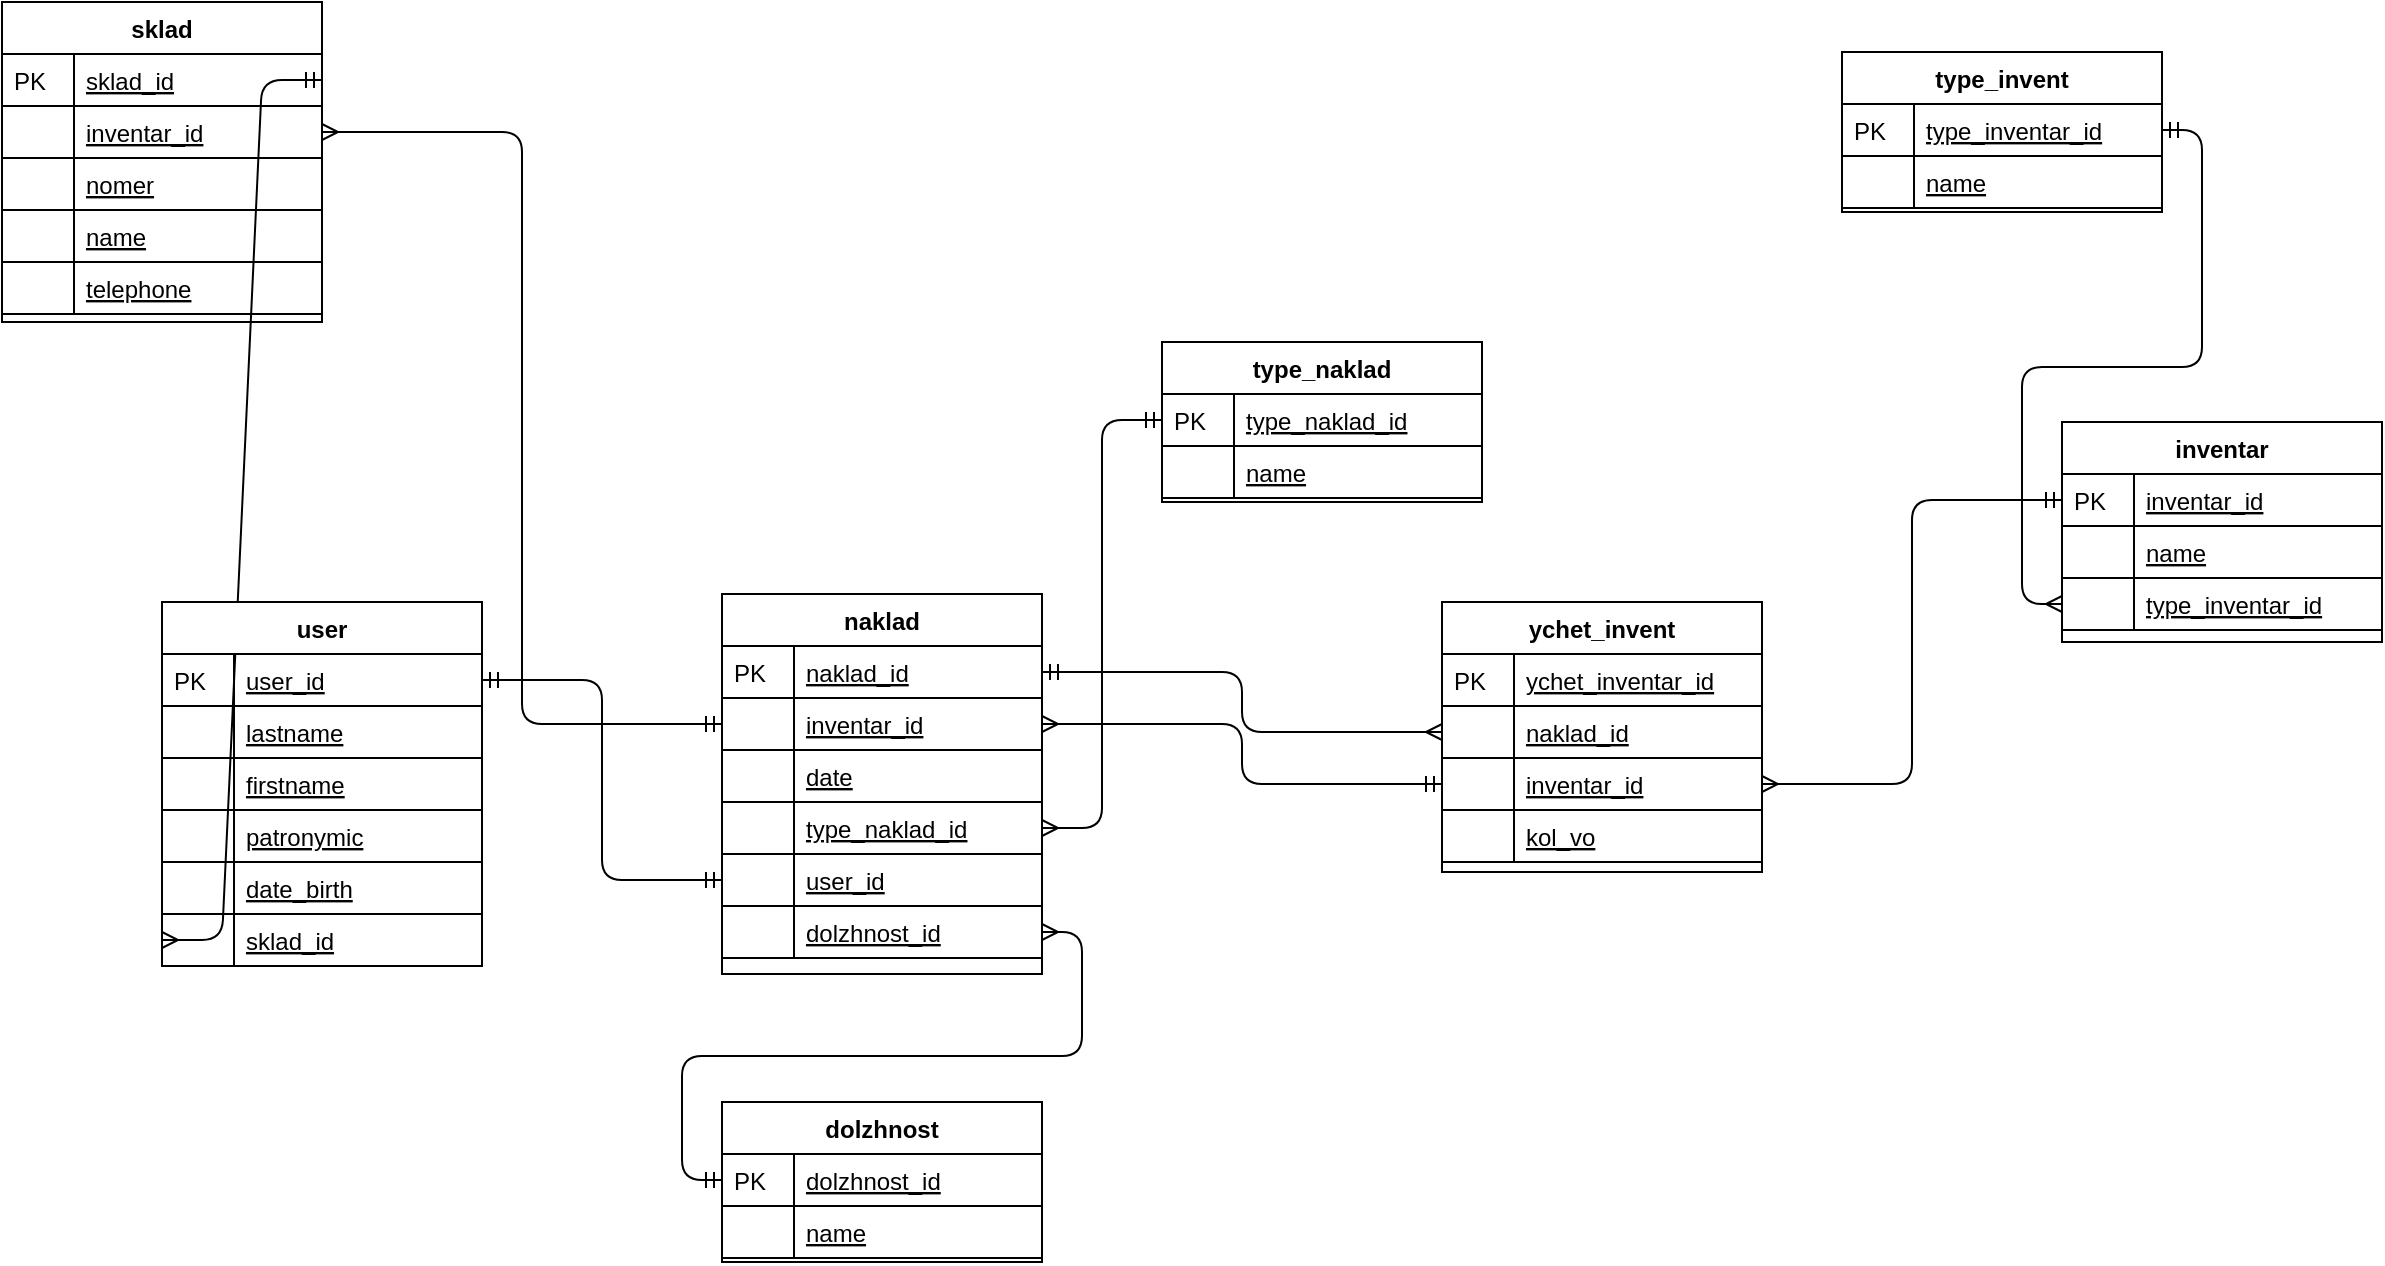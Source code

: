 <mxfile version="13.1.14" type="device"><diagram id="C5RBs43oDa-KdzZeNtuy" name="Page-1"><mxGraphModel dx="1422" dy="764" grid="1" gridSize="10" guides="1" tooltips="1" connect="1" arrows="1" fold="1" page="1" pageScale="1" pageWidth="827" pageHeight="1169" math="0" shadow="0"><root><mxCell id="WIyWlLk6GJQsqaUBKTNV-0"/><mxCell id="WIyWlLk6GJQsqaUBKTNV-1" parent="WIyWlLk6GJQsqaUBKTNV-0"/><mxCell id="49YVZ25wF4_8VZ5tIZLK-187" value="" style="edgeStyle=entityRelationEdgeStyle;fontSize=12;html=1;endArrow=ERmany;startArrow=ERmandOne;exitX=1;exitY=0.5;exitDx=0;exitDy=0;entryX=0;entryY=0.5;entryDx=0;entryDy=0;endFill=0;" edge="1" parent="WIyWlLk6GJQsqaUBKTNV-1" source="49YVZ25wF4_8VZ5tIZLK-17" target="49YVZ25wF4_8VZ5tIZLK-98"><mxGeometry width="100" height="100" relative="1" as="geometry"><mxPoint x="534" y="221" as="sourcePoint"/><mxPoint x="430" y="420" as="targetPoint"/></mxGeometry></mxCell><mxCell id="49YVZ25wF4_8VZ5tIZLK-16" value="sklad" style="swimlane;fontStyle=1;childLayout=stackLayout;horizontal=1;startSize=26;horizontalStack=0;resizeParent=1;resizeLast=0;collapsible=1;marginBottom=0;rounded=0;shadow=0;strokeWidth=1;" vertex="1" parent="WIyWlLk6GJQsqaUBKTNV-1"><mxGeometry x="480" y="150" width="160" height="160" as="geometry"><mxRectangle x="20" y="80" width="160" height="26" as="alternateBounds"/></mxGeometry></mxCell><mxCell id="49YVZ25wF4_8VZ5tIZLK-17" value="sklad_id" style="shape=partialRectangle;top=0;left=0;right=0;bottom=1;align=left;verticalAlign=top;fillColor=none;spacingLeft=40;spacingRight=4;overflow=hidden;rotatable=0;points=[[0,0.5],[1,0.5]];portConstraint=eastwest;dropTarget=0;rounded=0;shadow=0;strokeWidth=1;fontStyle=4" vertex="1" parent="49YVZ25wF4_8VZ5tIZLK-16"><mxGeometry y="26" width="160" height="26" as="geometry"/></mxCell><mxCell id="49YVZ25wF4_8VZ5tIZLK-18" value="PK" style="shape=partialRectangle;top=0;left=0;bottom=0;fillColor=none;align=left;verticalAlign=top;spacingLeft=4;spacingRight=4;overflow=hidden;rotatable=0;points=[];portConstraint=eastwest;part=1;" vertex="1" connectable="0" parent="49YVZ25wF4_8VZ5tIZLK-17"><mxGeometry width="36" height="26" as="geometry"/></mxCell><mxCell id="49YVZ25wF4_8VZ5tIZLK-33" value="inventar_id" style="shape=partialRectangle;top=0;left=0;right=0;bottom=1;align=left;verticalAlign=top;fillColor=none;spacingLeft=40;spacingRight=4;overflow=hidden;rotatable=0;points=[[0,0.5],[1,0.5]];portConstraint=eastwest;dropTarget=0;rounded=0;shadow=0;strokeWidth=1;fontStyle=4" vertex="1" parent="49YVZ25wF4_8VZ5tIZLK-16"><mxGeometry y="52" width="160" height="26" as="geometry"/></mxCell><mxCell id="49YVZ25wF4_8VZ5tIZLK-34" value="" style="shape=partialRectangle;top=0;left=0;bottom=0;fillColor=none;align=left;verticalAlign=top;spacingLeft=4;spacingRight=4;overflow=hidden;rotatable=0;points=[];portConstraint=eastwest;part=1;" vertex="1" connectable="0" parent="49YVZ25wF4_8VZ5tIZLK-33"><mxGeometry width="36" height="26" as="geometry"/></mxCell><mxCell id="49YVZ25wF4_8VZ5tIZLK-35" value="nomer" style="shape=partialRectangle;top=0;left=0;right=0;bottom=1;align=left;verticalAlign=top;fillColor=none;spacingLeft=40;spacingRight=4;overflow=hidden;rotatable=0;points=[[0,0.5],[1,0.5]];portConstraint=eastwest;dropTarget=0;rounded=0;shadow=0;strokeWidth=1;fontStyle=4" vertex="1" parent="49YVZ25wF4_8VZ5tIZLK-16"><mxGeometry y="78" width="160" height="26" as="geometry"/></mxCell><mxCell id="49YVZ25wF4_8VZ5tIZLK-36" value="" style="shape=partialRectangle;top=0;left=0;bottom=0;fillColor=none;align=left;verticalAlign=top;spacingLeft=4;spacingRight=4;overflow=hidden;rotatable=0;points=[];portConstraint=eastwest;part=1;" vertex="1" connectable="0" parent="49YVZ25wF4_8VZ5tIZLK-35"><mxGeometry width="36" height="26" as="geometry"/></mxCell><mxCell id="49YVZ25wF4_8VZ5tIZLK-37" value="name" style="shape=partialRectangle;top=0;left=0;right=0;bottom=1;align=left;verticalAlign=top;fillColor=none;spacingLeft=40;spacingRight=4;overflow=hidden;rotatable=0;points=[[0,0.5],[1,0.5]];portConstraint=eastwest;dropTarget=0;rounded=0;shadow=0;strokeWidth=1;fontStyle=4" vertex="1" parent="49YVZ25wF4_8VZ5tIZLK-16"><mxGeometry y="104" width="160" height="26" as="geometry"/></mxCell><mxCell id="49YVZ25wF4_8VZ5tIZLK-38" value="" style="shape=partialRectangle;top=0;left=0;bottom=0;fillColor=none;align=left;verticalAlign=top;spacingLeft=4;spacingRight=4;overflow=hidden;rotatable=0;points=[];portConstraint=eastwest;part=1;" vertex="1" connectable="0" parent="49YVZ25wF4_8VZ5tIZLK-37"><mxGeometry width="36" height="26" as="geometry"/></mxCell><mxCell id="49YVZ25wF4_8VZ5tIZLK-39" value="telephone" style="shape=partialRectangle;top=0;left=0;right=0;bottom=1;align=left;verticalAlign=top;fillColor=none;spacingLeft=40;spacingRight=4;overflow=hidden;rotatable=0;points=[[0,0.5],[1,0.5]];portConstraint=eastwest;dropTarget=0;rounded=0;shadow=0;strokeWidth=1;fontStyle=4" vertex="1" parent="49YVZ25wF4_8VZ5tIZLK-16"><mxGeometry y="130" width="160" height="26" as="geometry"/></mxCell><mxCell id="49YVZ25wF4_8VZ5tIZLK-40" value="" style="shape=partialRectangle;top=0;left=0;bottom=0;fillColor=none;align=left;verticalAlign=top;spacingLeft=4;spacingRight=4;overflow=hidden;rotatable=0;points=[];portConstraint=eastwest;part=1;" vertex="1" connectable="0" parent="49YVZ25wF4_8VZ5tIZLK-39"><mxGeometry width="36" height="26" as="geometry"/></mxCell><mxCell id="49YVZ25wF4_8VZ5tIZLK-191" style="edgeStyle=orthogonalEdgeStyle;rounded=1;orthogonalLoop=1;jettySize=auto;html=1;exitX=1;exitY=0.5;exitDx=0;exitDy=0;entryX=0;entryY=0.5;entryDx=0;entryDy=0;startArrow=ERmandOne;startFill=0;endArrow=ERmany;endFill=0;" edge="1" parent="WIyWlLk6GJQsqaUBKTNV-1" source="49YVZ25wF4_8VZ5tIZLK-174" target="49YVZ25wF4_8VZ5tIZLK-50"><mxGeometry relative="1" as="geometry"/></mxCell><mxCell id="49YVZ25wF4_8VZ5tIZLK-126" value="naklad" style="swimlane;fontStyle=1;childLayout=stackLayout;horizontal=1;startSize=26;horizontalStack=0;resizeParent=1;resizeLast=0;collapsible=1;marginBottom=0;rounded=0;shadow=0;strokeWidth=1;" vertex="1" parent="WIyWlLk6GJQsqaUBKTNV-1"><mxGeometry x="840" y="446" width="160" height="190" as="geometry"><mxRectangle x="20" y="80" width="160" height="26" as="alternateBounds"/></mxGeometry></mxCell><mxCell id="49YVZ25wF4_8VZ5tIZLK-127" value="naklad_id" style="shape=partialRectangle;top=0;left=0;right=0;bottom=1;align=left;verticalAlign=top;fillColor=none;spacingLeft=40;spacingRight=4;overflow=hidden;rotatable=0;points=[[0,0.5],[1,0.5]];portConstraint=eastwest;dropTarget=0;rounded=0;shadow=0;strokeWidth=1;fontStyle=4" vertex="1" parent="49YVZ25wF4_8VZ5tIZLK-126"><mxGeometry y="26" width="160" height="26" as="geometry"/></mxCell><mxCell id="49YVZ25wF4_8VZ5tIZLK-128" value="PK" style="shape=partialRectangle;top=0;left=0;bottom=0;fillColor=none;align=left;verticalAlign=top;spacingLeft=4;spacingRight=4;overflow=hidden;rotatable=0;points=[];portConstraint=eastwest;part=1;" vertex="1" connectable="0" parent="49YVZ25wF4_8VZ5tIZLK-127"><mxGeometry width="36" height="26" as="geometry"/></mxCell><mxCell id="49YVZ25wF4_8VZ5tIZLK-129" value="inventar_id" style="shape=partialRectangle;top=0;left=0;right=0;bottom=1;align=left;verticalAlign=top;fillColor=none;spacingLeft=40;spacingRight=4;overflow=hidden;rotatable=0;points=[[0,0.5],[1,0.5]];portConstraint=eastwest;dropTarget=0;rounded=0;shadow=0;strokeWidth=1;fontStyle=4" vertex="1" parent="49YVZ25wF4_8VZ5tIZLK-126"><mxGeometry y="52" width="160" height="26" as="geometry"/></mxCell><mxCell id="49YVZ25wF4_8VZ5tIZLK-130" value="" style="shape=partialRectangle;top=0;left=0;bottom=0;fillColor=none;align=left;verticalAlign=top;spacingLeft=4;spacingRight=4;overflow=hidden;rotatable=0;points=[];portConstraint=eastwest;part=1;" vertex="1" connectable="0" parent="49YVZ25wF4_8VZ5tIZLK-129"><mxGeometry width="36" height="26" as="geometry"/></mxCell><mxCell id="49YVZ25wF4_8VZ5tIZLK-131" value="date" style="shape=partialRectangle;top=0;left=0;right=0;bottom=1;align=left;verticalAlign=top;fillColor=none;spacingLeft=40;spacingRight=4;overflow=hidden;rotatable=0;points=[[0,0.5],[1,0.5]];portConstraint=eastwest;dropTarget=0;rounded=0;shadow=0;strokeWidth=1;fontStyle=4" vertex="1" parent="49YVZ25wF4_8VZ5tIZLK-126"><mxGeometry y="78" width="160" height="26" as="geometry"/></mxCell><mxCell id="49YVZ25wF4_8VZ5tIZLK-132" value="" style="shape=partialRectangle;top=0;left=0;bottom=0;fillColor=none;align=left;verticalAlign=top;spacingLeft=4;spacingRight=4;overflow=hidden;rotatable=0;points=[];portConstraint=eastwest;part=1;" vertex="1" connectable="0" parent="49YVZ25wF4_8VZ5tIZLK-131"><mxGeometry width="36" height="26" as="geometry"/></mxCell><mxCell id="49YVZ25wF4_8VZ5tIZLK-133" value="type_naklad_id" style="shape=partialRectangle;top=0;left=0;right=0;bottom=1;align=left;verticalAlign=top;fillColor=none;spacingLeft=40;spacingRight=4;overflow=hidden;rotatable=0;points=[[0,0.5],[1,0.5]];portConstraint=eastwest;dropTarget=0;rounded=0;shadow=0;strokeWidth=1;fontStyle=4" vertex="1" parent="49YVZ25wF4_8VZ5tIZLK-126"><mxGeometry y="104" width="160" height="26" as="geometry"/></mxCell><mxCell id="49YVZ25wF4_8VZ5tIZLK-134" value="" style="shape=partialRectangle;top=0;left=0;bottom=0;fillColor=none;align=left;verticalAlign=top;spacingLeft=4;spacingRight=4;overflow=hidden;rotatable=0;points=[];portConstraint=eastwest;part=1;" vertex="1" connectable="0" parent="49YVZ25wF4_8VZ5tIZLK-133"><mxGeometry width="36" height="26" as="geometry"/></mxCell><mxCell id="49YVZ25wF4_8VZ5tIZLK-135" value="user_id" style="shape=partialRectangle;top=0;left=0;right=0;bottom=1;align=left;verticalAlign=top;fillColor=none;spacingLeft=40;spacingRight=4;overflow=hidden;rotatable=0;points=[[0,0.5],[1,0.5]];portConstraint=eastwest;dropTarget=0;rounded=0;shadow=0;strokeWidth=1;fontStyle=4" vertex="1" parent="49YVZ25wF4_8VZ5tIZLK-126"><mxGeometry y="130" width="160" height="26" as="geometry"/></mxCell><mxCell id="49YVZ25wF4_8VZ5tIZLK-136" value="" style="shape=partialRectangle;top=0;left=0;bottom=0;fillColor=none;align=left;verticalAlign=top;spacingLeft=4;spacingRight=4;overflow=hidden;rotatable=0;points=[];portConstraint=eastwest;part=1;" vertex="1" connectable="0" parent="49YVZ25wF4_8VZ5tIZLK-135"><mxGeometry width="36" height="26" as="geometry"/></mxCell><mxCell id="49YVZ25wF4_8VZ5tIZLK-137" value="dolzhnost_id" style="shape=partialRectangle;top=0;left=0;right=0;bottom=1;align=left;verticalAlign=top;fillColor=none;spacingLeft=40;spacingRight=4;overflow=hidden;rotatable=0;points=[[0,0.5],[1,0.5]];portConstraint=eastwest;dropTarget=0;rounded=0;shadow=0;strokeWidth=1;fontStyle=4" vertex="1" parent="49YVZ25wF4_8VZ5tIZLK-126"><mxGeometry y="156" width="160" height="26" as="geometry"/></mxCell><mxCell id="49YVZ25wF4_8VZ5tIZLK-138" value="" style="shape=partialRectangle;top=0;left=0;bottom=0;fillColor=none;align=left;verticalAlign=top;spacingLeft=4;spacingRight=4;overflow=hidden;rotatable=0;points=[];portConstraint=eastwest;part=1;" vertex="1" connectable="0" parent="49YVZ25wF4_8VZ5tIZLK-137"><mxGeometry width="36" height="26" as="geometry"/></mxCell><mxCell id="49YVZ25wF4_8VZ5tIZLK-192" style="edgeStyle=orthogonalEdgeStyle;rounded=1;orthogonalLoop=1;jettySize=auto;html=1;exitX=1;exitY=0.5;exitDx=0;exitDy=0;entryX=0;entryY=0.5;entryDx=0;entryDy=0;startArrow=ERmandOne;startFill=0;endArrow=ERmandOne;endFill=0;" edge="1" parent="WIyWlLk6GJQsqaUBKTNV-1" source="49YVZ25wF4_8VZ5tIZLK-87" target="49YVZ25wF4_8VZ5tIZLK-135"><mxGeometry relative="1" as="geometry"/></mxCell><mxCell id="49YVZ25wF4_8VZ5tIZLK-194" style="edgeStyle=orthogonalEdgeStyle;rounded=1;orthogonalLoop=1;jettySize=auto;html=1;exitX=1;exitY=0.5;exitDx=0;exitDy=0;entryX=0;entryY=0.5;entryDx=0;entryDy=0;startArrow=ERmany;startFill=0;endArrow=ERmandOne;endFill=0;" edge="1" parent="WIyWlLk6GJQsqaUBKTNV-1" source="49YVZ25wF4_8VZ5tIZLK-133" target="49YVZ25wF4_8VZ5tIZLK-103"><mxGeometry relative="1" as="geometry"/></mxCell><mxCell id="49YVZ25wF4_8VZ5tIZLK-102" value="type_naklad" style="swimlane;fontStyle=1;childLayout=stackLayout;horizontal=1;startSize=26;horizontalStack=0;resizeParent=1;resizeLast=0;collapsible=1;marginBottom=0;rounded=0;shadow=0;strokeWidth=1;" vertex="1" parent="WIyWlLk6GJQsqaUBKTNV-1"><mxGeometry x="1060" y="320" width="160" height="80" as="geometry"><mxRectangle x="20" y="80" width="160" height="26" as="alternateBounds"/></mxGeometry></mxCell><mxCell id="49YVZ25wF4_8VZ5tIZLK-103" value="type_naklad_id" style="shape=partialRectangle;top=0;left=0;right=0;bottom=1;align=left;verticalAlign=top;fillColor=none;spacingLeft=40;spacingRight=4;overflow=hidden;rotatable=0;points=[[0,0.5],[1,0.5]];portConstraint=eastwest;dropTarget=0;rounded=0;shadow=0;strokeWidth=1;fontStyle=4" vertex="1" parent="49YVZ25wF4_8VZ5tIZLK-102"><mxGeometry y="26" width="160" height="26" as="geometry"/></mxCell><mxCell id="49YVZ25wF4_8VZ5tIZLK-104" value="PK" style="shape=partialRectangle;top=0;left=0;bottom=0;fillColor=none;align=left;verticalAlign=top;spacingLeft=4;spacingRight=4;overflow=hidden;rotatable=0;points=[];portConstraint=eastwest;part=1;" vertex="1" connectable="0" parent="49YVZ25wF4_8VZ5tIZLK-103"><mxGeometry width="36" height="26" as="geometry"/></mxCell><mxCell id="49YVZ25wF4_8VZ5tIZLK-105" value="name" style="shape=partialRectangle;top=0;left=0;right=0;bottom=1;align=left;verticalAlign=top;fillColor=none;spacingLeft=40;spacingRight=4;overflow=hidden;rotatable=0;points=[[0,0.5],[1,0.5]];portConstraint=eastwest;dropTarget=0;rounded=0;shadow=0;strokeWidth=1;fontStyle=4" vertex="1" parent="49YVZ25wF4_8VZ5tIZLK-102"><mxGeometry y="52" width="160" height="26" as="geometry"/></mxCell><mxCell id="49YVZ25wF4_8VZ5tIZLK-106" value="" style="shape=partialRectangle;top=0;left=0;bottom=0;fillColor=none;align=left;verticalAlign=top;spacingLeft=4;spacingRight=4;overflow=hidden;rotatable=0;points=[];portConstraint=eastwest;part=1;" vertex="1" connectable="0" parent="49YVZ25wF4_8VZ5tIZLK-105"><mxGeometry width="36" height="26" as="geometry"/></mxCell><mxCell id="49YVZ25wF4_8VZ5tIZLK-56" value="dolzhnost" style="swimlane;fontStyle=1;childLayout=stackLayout;horizontal=1;startSize=26;horizontalStack=0;resizeParent=1;resizeLast=0;collapsible=1;marginBottom=0;rounded=0;shadow=0;strokeWidth=1;" vertex="1" parent="WIyWlLk6GJQsqaUBKTNV-1"><mxGeometry x="840" y="700" width="160" height="80" as="geometry"><mxRectangle x="20" y="80" width="160" height="26" as="alternateBounds"/></mxGeometry></mxCell><mxCell id="49YVZ25wF4_8VZ5tIZLK-57" value="dolzhnost_id" style="shape=partialRectangle;top=0;left=0;right=0;bottom=1;align=left;verticalAlign=top;fillColor=none;spacingLeft=40;spacingRight=4;overflow=hidden;rotatable=0;points=[[0,0.5],[1,0.5]];portConstraint=eastwest;dropTarget=0;rounded=0;shadow=0;strokeWidth=1;fontStyle=4" vertex="1" parent="49YVZ25wF4_8VZ5tIZLK-56"><mxGeometry y="26" width="160" height="26" as="geometry"/></mxCell><mxCell id="49YVZ25wF4_8VZ5tIZLK-58" value="PK" style="shape=partialRectangle;top=0;left=0;bottom=0;fillColor=none;align=left;verticalAlign=top;spacingLeft=4;spacingRight=4;overflow=hidden;rotatable=0;points=[];portConstraint=eastwest;part=1;" vertex="1" connectable="0" parent="49YVZ25wF4_8VZ5tIZLK-57"><mxGeometry width="36" height="26" as="geometry"/></mxCell><mxCell id="49YVZ25wF4_8VZ5tIZLK-59" value="name" style="shape=partialRectangle;top=0;left=0;right=0;bottom=1;align=left;verticalAlign=top;fillColor=none;spacingLeft=40;spacingRight=4;overflow=hidden;rotatable=0;points=[[0,0.5],[1,0.5]];portConstraint=eastwest;dropTarget=0;rounded=0;shadow=0;strokeWidth=1;fontStyle=4" vertex="1" parent="49YVZ25wF4_8VZ5tIZLK-56"><mxGeometry y="52" width="160" height="26" as="geometry"/></mxCell><mxCell id="49YVZ25wF4_8VZ5tIZLK-60" value="" style="shape=partialRectangle;top=0;left=0;bottom=0;fillColor=none;align=left;verticalAlign=top;spacingLeft=4;spacingRight=4;overflow=hidden;rotatable=0;points=[];portConstraint=eastwest;part=1;" vertex="1" connectable="0" parent="49YVZ25wF4_8VZ5tIZLK-59"><mxGeometry width="36" height="26" as="geometry"/></mxCell><mxCell id="49YVZ25wF4_8VZ5tIZLK-197" style="edgeStyle=orthogonalEdgeStyle;rounded=1;orthogonalLoop=1;jettySize=auto;html=1;exitX=0;exitY=0.5;exitDx=0;exitDy=0;entryX=1;entryY=0.5;entryDx=0;entryDy=0;startArrow=ERmandOne;startFill=0;endArrow=ERmany;endFill=0;" edge="1" parent="WIyWlLk6GJQsqaUBKTNV-1" source="49YVZ25wF4_8VZ5tIZLK-57" target="49YVZ25wF4_8VZ5tIZLK-137"><mxGeometry relative="1" as="geometry"/></mxCell><mxCell id="49YVZ25wF4_8VZ5tIZLK-161" value="ychet_invent" style="swimlane;fontStyle=1;childLayout=stackLayout;horizontal=1;startSize=26;horizontalStack=0;resizeParent=1;resizeLast=0;collapsible=1;marginBottom=0;rounded=0;shadow=0;strokeWidth=1;" vertex="1" parent="WIyWlLk6GJQsqaUBKTNV-1"><mxGeometry x="1200" y="450" width="160" height="135" as="geometry"><mxRectangle x="20" y="80" width="160" height="26" as="alternateBounds"/></mxGeometry></mxCell><mxCell id="49YVZ25wF4_8VZ5tIZLK-162" value="ychet_inventar_id" style="shape=partialRectangle;top=0;left=0;right=0;bottom=1;align=left;verticalAlign=top;fillColor=none;spacingLeft=40;spacingRight=4;overflow=hidden;rotatable=0;points=[[0,0.5],[1,0.5]];portConstraint=eastwest;dropTarget=0;rounded=0;shadow=0;strokeWidth=1;fontStyle=4" vertex="1" parent="49YVZ25wF4_8VZ5tIZLK-161"><mxGeometry y="26" width="160" height="26" as="geometry"/></mxCell><mxCell id="49YVZ25wF4_8VZ5tIZLK-163" value="PK" style="shape=partialRectangle;top=0;left=0;bottom=0;fillColor=none;align=left;verticalAlign=top;spacingLeft=4;spacingRight=4;overflow=hidden;rotatable=0;points=[];portConstraint=eastwest;part=1;" vertex="1" connectable="0" parent="49YVZ25wF4_8VZ5tIZLK-162"><mxGeometry width="36" height="26" as="geometry"/></mxCell><mxCell id="49YVZ25wF4_8VZ5tIZLK-164" value="naklad_id" style="shape=partialRectangle;top=0;left=0;right=0;bottom=1;align=left;verticalAlign=top;fillColor=none;spacingLeft=40;spacingRight=4;overflow=hidden;rotatable=0;points=[[0,0.5],[1,0.5]];portConstraint=eastwest;dropTarget=0;rounded=0;shadow=0;strokeWidth=1;fontStyle=4" vertex="1" parent="49YVZ25wF4_8VZ5tIZLK-161"><mxGeometry y="52" width="160" height="26" as="geometry"/></mxCell><mxCell id="49YVZ25wF4_8VZ5tIZLK-165" value="" style="shape=partialRectangle;top=0;left=0;bottom=0;fillColor=none;align=left;verticalAlign=top;spacingLeft=4;spacingRight=4;overflow=hidden;rotatable=0;points=[];portConstraint=eastwest;part=1;" vertex="1" connectable="0" parent="49YVZ25wF4_8VZ5tIZLK-164"><mxGeometry width="36" height="26" as="geometry"/></mxCell><mxCell id="49YVZ25wF4_8VZ5tIZLK-166" value="inventar_id" style="shape=partialRectangle;top=0;left=0;right=0;bottom=1;align=left;verticalAlign=top;fillColor=none;spacingLeft=40;spacingRight=4;overflow=hidden;rotatable=0;points=[[0,0.5],[1,0.5]];portConstraint=eastwest;dropTarget=0;rounded=0;shadow=0;strokeWidth=1;fontStyle=4" vertex="1" parent="49YVZ25wF4_8VZ5tIZLK-161"><mxGeometry y="78" width="160" height="26" as="geometry"/></mxCell><mxCell id="49YVZ25wF4_8VZ5tIZLK-167" value="" style="shape=partialRectangle;top=0;left=0;bottom=0;fillColor=none;align=left;verticalAlign=top;spacingLeft=4;spacingRight=4;overflow=hidden;rotatable=0;points=[];portConstraint=eastwest;part=1;" vertex="1" connectable="0" parent="49YVZ25wF4_8VZ5tIZLK-166"><mxGeometry width="36" height="26" as="geometry"/></mxCell><mxCell id="49YVZ25wF4_8VZ5tIZLK-168" value="kol_vo" style="shape=partialRectangle;top=0;left=0;right=0;bottom=1;align=left;verticalAlign=top;fillColor=none;spacingLeft=40;spacingRight=4;overflow=hidden;rotatable=0;points=[[0,0.5],[1,0.5]];portConstraint=eastwest;dropTarget=0;rounded=0;shadow=0;strokeWidth=1;fontStyle=4" vertex="1" parent="49YVZ25wF4_8VZ5tIZLK-161"><mxGeometry y="104" width="160" height="26" as="geometry"/></mxCell><mxCell id="49YVZ25wF4_8VZ5tIZLK-169" value="" style="shape=partialRectangle;top=0;left=0;bottom=0;fillColor=none;align=left;verticalAlign=top;spacingLeft=4;spacingRight=4;overflow=hidden;rotatable=0;points=[];portConstraint=eastwest;part=1;" vertex="1" connectable="0" parent="49YVZ25wF4_8VZ5tIZLK-168"><mxGeometry width="36" height="26" as="geometry"/></mxCell><mxCell id="49YVZ25wF4_8VZ5tIZLK-199" style="edgeStyle=orthogonalEdgeStyle;rounded=1;orthogonalLoop=1;jettySize=auto;html=1;exitX=1;exitY=0.5;exitDx=0;exitDy=0;entryX=0;entryY=0.5;entryDx=0;entryDy=0;startArrow=ERmandOne;startFill=0;endArrow=ERmany;endFill=0;" edge="1" parent="WIyWlLk6GJQsqaUBKTNV-1" source="49YVZ25wF4_8VZ5tIZLK-127" target="49YVZ25wF4_8VZ5tIZLK-164"><mxGeometry relative="1" as="geometry"/></mxCell><mxCell id="49YVZ25wF4_8VZ5tIZLK-45" value="inventar" style="swimlane;fontStyle=1;childLayout=stackLayout;horizontal=1;startSize=26;horizontalStack=0;resizeParent=1;resizeLast=0;collapsible=1;marginBottom=0;rounded=0;shadow=0;strokeWidth=1;" vertex="1" parent="WIyWlLk6GJQsqaUBKTNV-1"><mxGeometry x="1510" y="360" width="160" height="110" as="geometry"><mxRectangle x="20" y="80" width="160" height="26" as="alternateBounds"/></mxGeometry></mxCell><mxCell id="49YVZ25wF4_8VZ5tIZLK-46" value="inventar_id" style="shape=partialRectangle;top=0;left=0;right=0;bottom=1;align=left;verticalAlign=top;fillColor=none;spacingLeft=40;spacingRight=4;overflow=hidden;rotatable=0;points=[[0,0.5],[1,0.5]];portConstraint=eastwest;dropTarget=0;rounded=0;shadow=0;strokeWidth=1;fontStyle=4" vertex="1" parent="49YVZ25wF4_8VZ5tIZLK-45"><mxGeometry y="26" width="160" height="26" as="geometry"/></mxCell><mxCell id="49YVZ25wF4_8VZ5tIZLK-47" value="PK" style="shape=partialRectangle;top=0;left=0;bottom=0;fillColor=none;align=left;verticalAlign=top;spacingLeft=4;spacingRight=4;overflow=hidden;rotatable=0;points=[];portConstraint=eastwest;part=1;" vertex="1" connectable="0" parent="49YVZ25wF4_8VZ5tIZLK-46"><mxGeometry width="36" height="26" as="geometry"/></mxCell><mxCell id="49YVZ25wF4_8VZ5tIZLK-48" value="name" style="shape=partialRectangle;top=0;left=0;right=0;bottom=1;align=left;verticalAlign=top;fillColor=none;spacingLeft=40;spacingRight=4;overflow=hidden;rotatable=0;points=[[0,0.5],[1,0.5]];portConstraint=eastwest;dropTarget=0;rounded=0;shadow=0;strokeWidth=1;fontStyle=4" vertex="1" parent="49YVZ25wF4_8VZ5tIZLK-45"><mxGeometry y="52" width="160" height="26" as="geometry"/></mxCell><mxCell id="49YVZ25wF4_8VZ5tIZLK-49" value="" style="shape=partialRectangle;top=0;left=0;bottom=0;fillColor=none;align=left;verticalAlign=top;spacingLeft=4;spacingRight=4;overflow=hidden;rotatable=0;points=[];portConstraint=eastwest;part=1;" vertex="1" connectable="0" parent="49YVZ25wF4_8VZ5tIZLK-48"><mxGeometry width="36" height="26" as="geometry"/></mxCell><mxCell id="49YVZ25wF4_8VZ5tIZLK-50" value="type_inventar_id" style="shape=partialRectangle;top=0;left=0;right=0;bottom=1;align=left;verticalAlign=top;fillColor=none;spacingLeft=40;spacingRight=4;overflow=hidden;rotatable=0;points=[[0,0.5],[1,0.5]];portConstraint=eastwest;dropTarget=0;rounded=0;shadow=0;strokeWidth=1;fontStyle=4" vertex="1" parent="49YVZ25wF4_8VZ5tIZLK-45"><mxGeometry y="78" width="160" height="26" as="geometry"/></mxCell><mxCell id="49YVZ25wF4_8VZ5tIZLK-51" value="" style="shape=partialRectangle;top=0;left=0;bottom=0;fillColor=none;align=left;verticalAlign=top;spacingLeft=4;spacingRight=4;overflow=hidden;rotatable=0;points=[];portConstraint=eastwest;part=1;" vertex="1" connectable="0" parent="49YVZ25wF4_8VZ5tIZLK-50"><mxGeometry width="36" height="26" as="geometry"/></mxCell><mxCell id="49YVZ25wF4_8VZ5tIZLK-173" value="type_invent" style="swimlane;fontStyle=1;childLayout=stackLayout;horizontal=1;startSize=26;horizontalStack=0;resizeParent=1;resizeLast=0;collapsible=1;marginBottom=0;rounded=0;shadow=0;strokeWidth=1;" vertex="1" parent="WIyWlLk6GJQsqaUBKTNV-1"><mxGeometry x="1400" y="175" width="160" height="80" as="geometry"><mxRectangle x="20" y="80" width="160" height="26" as="alternateBounds"/></mxGeometry></mxCell><mxCell id="49YVZ25wF4_8VZ5tIZLK-174" value="type_inventar_id" style="shape=partialRectangle;top=0;left=0;right=0;bottom=1;align=left;verticalAlign=top;fillColor=none;spacingLeft=40;spacingRight=4;overflow=hidden;rotatable=0;points=[[0,0.5],[1,0.5]];portConstraint=eastwest;dropTarget=0;rounded=0;shadow=0;strokeWidth=1;fontStyle=4" vertex="1" parent="49YVZ25wF4_8VZ5tIZLK-173"><mxGeometry y="26" width="160" height="26" as="geometry"/></mxCell><mxCell id="49YVZ25wF4_8VZ5tIZLK-175" value="PK" style="shape=partialRectangle;top=0;left=0;bottom=0;fillColor=none;align=left;verticalAlign=top;spacingLeft=4;spacingRight=4;overflow=hidden;rotatable=0;points=[];portConstraint=eastwest;part=1;" vertex="1" connectable="0" parent="49YVZ25wF4_8VZ5tIZLK-174"><mxGeometry width="36" height="26" as="geometry"/></mxCell><mxCell id="49YVZ25wF4_8VZ5tIZLK-176" value="name" style="shape=partialRectangle;top=0;left=0;right=0;bottom=1;align=left;verticalAlign=top;fillColor=none;spacingLeft=40;spacingRight=4;overflow=hidden;rotatable=0;points=[[0,0.5],[1,0.5]];portConstraint=eastwest;dropTarget=0;rounded=0;shadow=0;strokeWidth=1;fontStyle=4" vertex="1" parent="49YVZ25wF4_8VZ5tIZLK-173"><mxGeometry y="52" width="160" height="26" as="geometry"/></mxCell><mxCell id="49YVZ25wF4_8VZ5tIZLK-177" value="" style="shape=partialRectangle;top=0;left=0;bottom=0;fillColor=none;align=left;verticalAlign=top;spacingLeft=4;spacingRight=4;overflow=hidden;rotatable=0;points=[];portConstraint=eastwest;part=1;" vertex="1" connectable="0" parent="49YVZ25wF4_8VZ5tIZLK-176"><mxGeometry width="36" height="26" as="geometry"/></mxCell><mxCell id="49YVZ25wF4_8VZ5tIZLK-202" style="edgeStyle=orthogonalEdgeStyle;rounded=1;orthogonalLoop=1;jettySize=auto;html=1;exitX=0;exitY=0.5;exitDx=0;exitDy=0;entryX=1;entryY=0.5;entryDx=0;entryDy=0;startArrow=ERmandOne;startFill=0;endArrow=ERmany;endFill=0;" edge="1" parent="WIyWlLk6GJQsqaUBKTNV-1" source="49YVZ25wF4_8VZ5tIZLK-166" target="49YVZ25wF4_8VZ5tIZLK-129"><mxGeometry relative="1" as="geometry"/></mxCell><mxCell id="49YVZ25wF4_8VZ5tIZLK-205" style="edgeStyle=orthogonalEdgeStyle;rounded=1;orthogonalLoop=1;jettySize=auto;html=1;exitX=0;exitY=0.5;exitDx=0;exitDy=0;entryX=1;entryY=0.5;entryDx=0;entryDy=0;startArrow=ERmandOne;startFill=0;endArrow=ERmany;endFill=0;" edge="1" parent="WIyWlLk6GJQsqaUBKTNV-1" source="49YVZ25wF4_8VZ5tIZLK-46" target="49YVZ25wF4_8VZ5tIZLK-166"><mxGeometry relative="1" as="geometry"/></mxCell><mxCell id="49YVZ25wF4_8VZ5tIZLK-86" value="user" style="swimlane;fontStyle=1;childLayout=stackLayout;horizontal=1;startSize=26;horizontalStack=0;resizeParent=1;resizeLast=0;collapsible=1;marginBottom=0;rounded=0;shadow=0;strokeWidth=1;" vertex="1" parent="WIyWlLk6GJQsqaUBKTNV-1"><mxGeometry x="560" y="450" width="160" height="182" as="geometry"><mxRectangle x="20" y="80" width="160" height="26" as="alternateBounds"/></mxGeometry></mxCell><mxCell id="49YVZ25wF4_8VZ5tIZLK-87" value="user_id" style="shape=partialRectangle;top=0;left=0;right=0;bottom=1;align=left;verticalAlign=top;fillColor=none;spacingLeft=40;spacingRight=4;overflow=hidden;rotatable=0;points=[[0,0.5],[1,0.5]];portConstraint=eastwest;dropTarget=0;rounded=0;shadow=0;strokeWidth=1;fontStyle=4" vertex="1" parent="49YVZ25wF4_8VZ5tIZLK-86"><mxGeometry y="26" width="160" height="26" as="geometry"/></mxCell><mxCell id="49YVZ25wF4_8VZ5tIZLK-88" value="PK" style="shape=partialRectangle;top=0;left=0;bottom=0;fillColor=none;align=left;verticalAlign=top;spacingLeft=4;spacingRight=4;overflow=hidden;rotatable=0;points=[];portConstraint=eastwest;part=1;" vertex="1" connectable="0" parent="49YVZ25wF4_8VZ5tIZLK-87"><mxGeometry width="36" height="26" as="geometry"/></mxCell><mxCell id="49YVZ25wF4_8VZ5tIZLK-89" value="lastname" style="shape=partialRectangle;top=0;left=0;right=0;bottom=1;align=left;verticalAlign=top;fillColor=none;spacingLeft=40;spacingRight=4;overflow=hidden;rotatable=0;points=[[0,0.5],[1,0.5]];portConstraint=eastwest;dropTarget=0;rounded=0;shadow=0;strokeWidth=1;fontStyle=4" vertex="1" parent="49YVZ25wF4_8VZ5tIZLK-86"><mxGeometry y="52" width="160" height="26" as="geometry"/></mxCell><mxCell id="49YVZ25wF4_8VZ5tIZLK-90" value="" style="shape=partialRectangle;top=0;left=0;bottom=0;fillColor=none;align=left;verticalAlign=top;spacingLeft=4;spacingRight=4;overflow=hidden;rotatable=0;points=[];portConstraint=eastwest;part=1;" vertex="1" connectable="0" parent="49YVZ25wF4_8VZ5tIZLK-89"><mxGeometry width="36" height="26" as="geometry"/></mxCell><mxCell id="49YVZ25wF4_8VZ5tIZLK-91" value="firstname" style="shape=partialRectangle;top=0;left=0;right=0;bottom=1;align=left;verticalAlign=top;fillColor=none;spacingLeft=40;spacingRight=4;overflow=hidden;rotatable=0;points=[[0,0.5],[1,0.5]];portConstraint=eastwest;dropTarget=0;rounded=0;shadow=0;strokeWidth=1;fontStyle=4" vertex="1" parent="49YVZ25wF4_8VZ5tIZLK-86"><mxGeometry y="78" width="160" height="26" as="geometry"/></mxCell><mxCell id="49YVZ25wF4_8VZ5tIZLK-92" value="" style="shape=partialRectangle;top=0;left=0;bottom=0;fillColor=none;align=left;verticalAlign=top;spacingLeft=4;spacingRight=4;overflow=hidden;rotatable=0;points=[];portConstraint=eastwest;part=1;" vertex="1" connectable="0" parent="49YVZ25wF4_8VZ5tIZLK-91"><mxGeometry width="36" height="26" as="geometry"/></mxCell><mxCell id="49YVZ25wF4_8VZ5tIZLK-93" value="patronymic" style="shape=partialRectangle;top=0;left=0;right=0;bottom=1;align=left;verticalAlign=top;fillColor=none;spacingLeft=40;spacingRight=4;overflow=hidden;rotatable=0;points=[[0,0.5],[1,0.5]];portConstraint=eastwest;dropTarget=0;rounded=0;shadow=0;strokeWidth=1;fontStyle=4" vertex="1" parent="49YVZ25wF4_8VZ5tIZLK-86"><mxGeometry y="104" width="160" height="26" as="geometry"/></mxCell><mxCell id="49YVZ25wF4_8VZ5tIZLK-94" value="" style="shape=partialRectangle;top=0;left=0;bottom=0;fillColor=none;align=left;verticalAlign=top;spacingLeft=4;spacingRight=4;overflow=hidden;rotatable=0;points=[];portConstraint=eastwest;part=1;" vertex="1" connectable="0" parent="49YVZ25wF4_8VZ5tIZLK-93"><mxGeometry width="36" height="26" as="geometry"/></mxCell><mxCell id="49YVZ25wF4_8VZ5tIZLK-95" value="date_birth" style="shape=partialRectangle;top=0;left=0;right=0;bottom=1;align=left;verticalAlign=top;fillColor=none;spacingLeft=40;spacingRight=4;overflow=hidden;rotatable=0;points=[[0,0.5],[1,0.5]];portConstraint=eastwest;dropTarget=0;rounded=0;shadow=0;strokeWidth=1;fontStyle=4" vertex="1" parent="49YVZ25wF4_8VZ5tIZLK-86"><mxGeometry y="130" width="160" height="26" as="geometry"/></mxCell><mxCell id="49YVZ25wF4_8VZ5tIZLK-96" value="" style="shape=partialRectangle;top=0;left=0;bottom=0;fillColor=none;align=left;verticalAlign=top;spacingLeft=4;spacingRight=4;overflow=hidden;rotatable=0;points=[];portConstraint=eastwest;part=1;" vertex="1" connectable="0" parent="49YVZ25wF4_8VZ5tIZLK-95"><mxGeometry width="36" height="26" as="geometry"/></mxCell><mxCell id="49YVZ25wF4_8VZ5tIZLK-98" value="sklad_id" style="shape=partialRectangle;top=0;left=0;right=0;bottom=1;align=left;verticalAlign=top;fillColor=none;spacingLeft=40;spacingRight=4;overflow=hidden;rotatable=0;points=[[0,0.5],[1,0.5]];portConstraint=eastwest;dropTarget=0;rounded=0;shadow=0;strokeWidth=1;fontStyle=4" vertex="1" parent="49YVZ25wF4_8VZ5tIZLK-86"><mxGeometry y="156" width="160" height="26" as="geometry"/></mxCell><mxCell id="49YVZ25wF4_8VZ5tIZLK-99" value="" style="shape=partialRectangle;top=0;left=0;bottom=0;fillColor=none;align=left;verticalAlign=top;spacingLeft=4;spacingRight=4;overflow=hidden;rotatable=0;points=[];portConstraint=eastwest;part=1;" vertex="1" connectable="0" parent="49YVZ25wF4_8VZ5tIZLK-98"><mxGeometry width="36" height="26" as="geometry"/></mxCell><mxCell id="49YVZ25wF4_8VZ5tIZLK-208" style="edgeStyle=orthogonalEdgeStyle;rounded=1;orthogonalLoop=1;jettySize=auto;html=1;exitX=0;exitY=0.5;exitDx=0;exitDy=0;entryX=1;entryY=0.5;entryDx=0;entryDy=0;startArrow=ERmandOne;startFill=0;endArrow=ERmany;endFill=0;" edge="1" parent="WIyWlLk6GJQsqaUBKTNV-1" source="49YVZ25wF4_8VZ5tIZLK-129" target="49YVZ25wF4_8VZ5tIZLK-33"><mxGeometry relative="1" as="geometry"/></mxCell></root></mxGraphModel></diagram></mxfile>